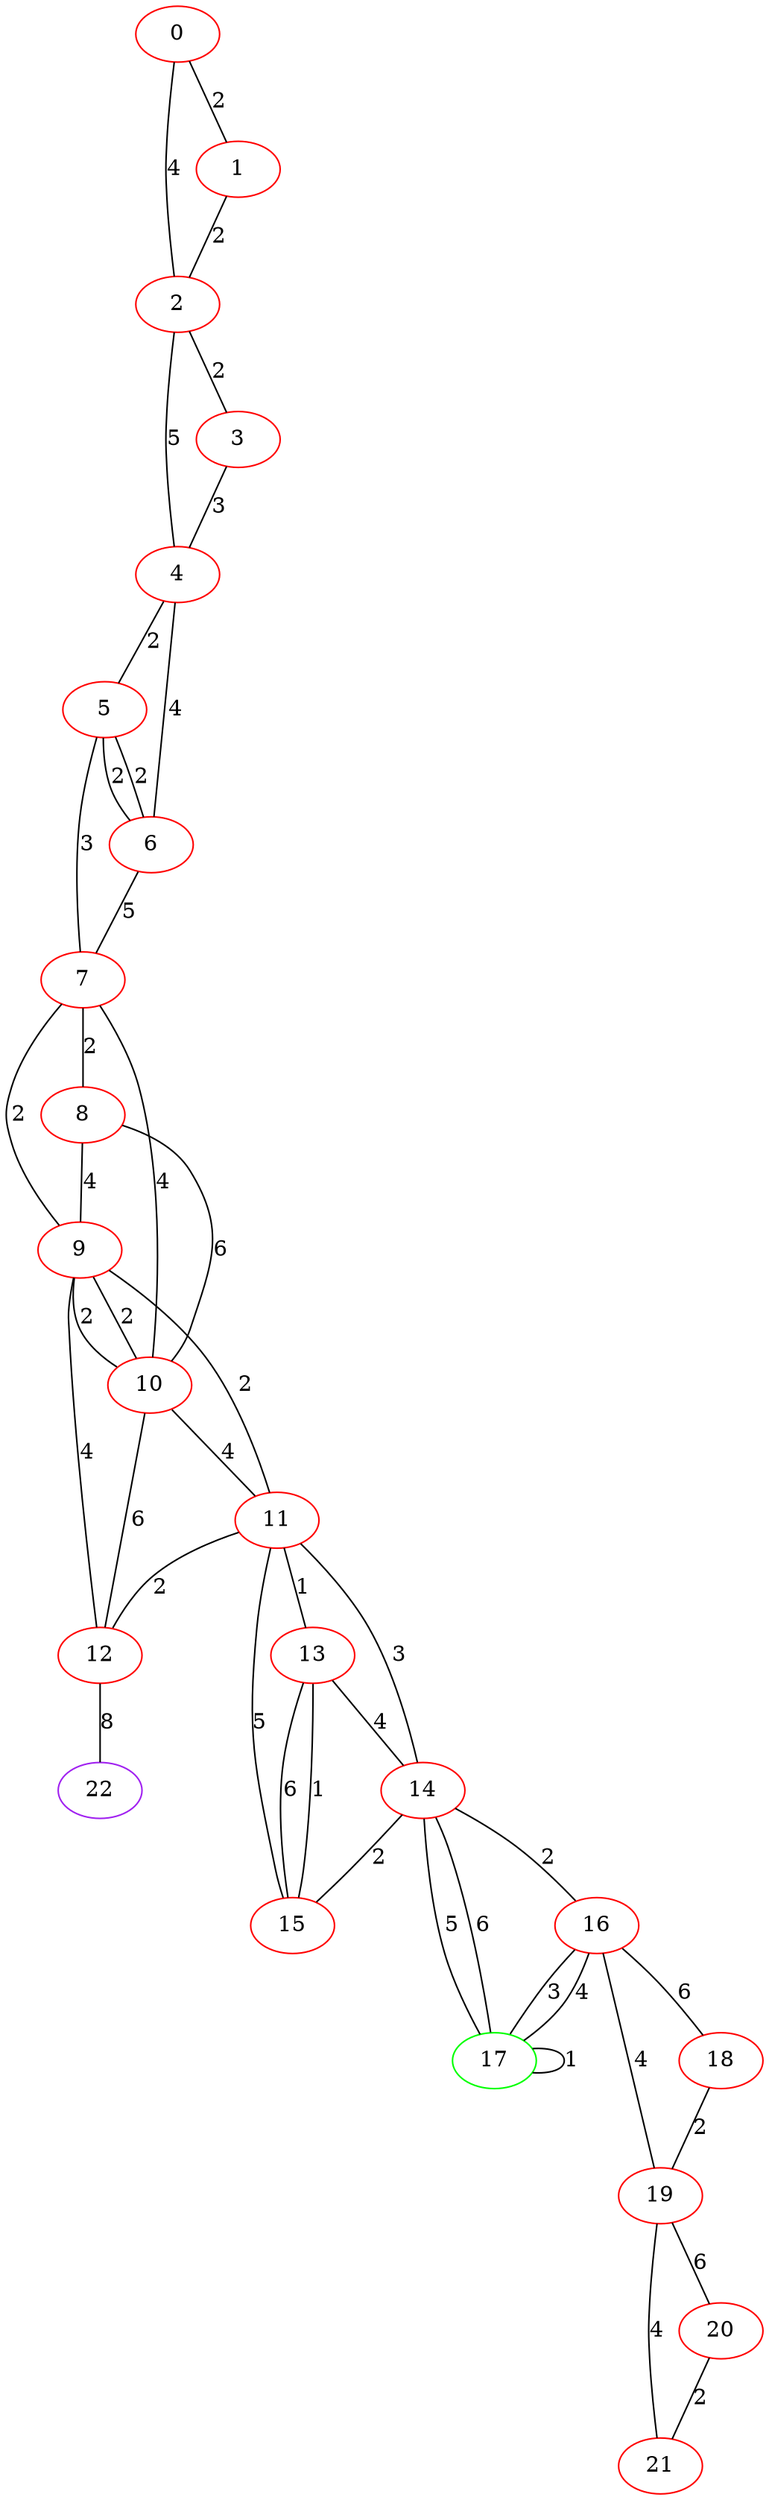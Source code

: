 graph "" {
0 [color=red, weight=1];
1 [color=red, weight=1];
2 [color=red, weight=1];
3 [color=red, weight=1];
4 [color=red, weight=1];
5 [color=red, weight=1];
6 [color=red, weight=1];
7 [color=red, weight=1];
8 [color=red, weight=1];
9 [color=red, weight=1];
10 [color=red, weight=1];
11 [color=red, weight=1];
12 [color=red, weight=1];
13 [color=red, weight=1];
14 [color=red, weight=1];
15 [color=red, weight=1];
16 [color=red, weight=1];
17 [color=green, weight=2];
18 [color=red, weight=1];
19 [color=red, weight=1];
20 [color=red, weight=1];
21 [color=red, weight=1];
22 [color=purple, weight=4];
0 -- 1  [key=0, label=2];
0 -- 2  [key=0, label=4];
1 -- 2  [key=0, label=2];
2 -- 3  [key=0, label=2];
2 -- 4  [key=0, label=5];
3 -- 4  [key=0, label=3];
4 -- 5  [key=0, label=2];
4 -- 6  [key=0, label=4];
5 -- 6  [key=0, label=2];
5 -- 6  [key=1, label=2];
5 -- 7  [key=0, label=3];
6 -- 7  [key=0, label=5];
7 -- 8  [key=0, label=2];
7 -- 9  [key=0, label=2];
7 -- 10  [key=0, label=4];
8 -- 9  [key=0, label=4];
8 -- 10  [key=0, label=6];
9 -- 10  [key=0, label=2];
9 -- 10  [key=1, label=2];
9 -- 11  [key=0, label=2];
9 -- 12  [key=0, label=4];
10 -- 11  [key=0, label=4];
10 -- 12  [key=0, label=6];
11 -- 12  [key=0, label=2];
11 -- 13  [key=0, label=1];
11 -- 14  [key=0, label=3];
11 -- 15  [key=0, label=5];
12 -- 22  [key=0, label=8];
13 -- 14  [key=0, label=4];
13 -- 15  [key=0, label=6];
13 -- 15  [key=1, label=1];
14 -- 16  [key=0, label=2];
14 -- 17  [key=0, label=5];
14 -- 17  [key=1, label=6];
14 -- 15  [key=0, label=2];
16 -- 17  [key=0, label=3];
16 -- 17  [key=1, label=4];
16 -- 18  [key=0, label=6];
16 -- 19  [key=0, label=4];
17 -- 17  [key=0, label=1];
18 -- 19  [key=0, label=2];
19 -- 20  [key=0, label=6];
19 -- 21  [key=0, label=4];
20 -- 21  [key=0, label=2];
}
